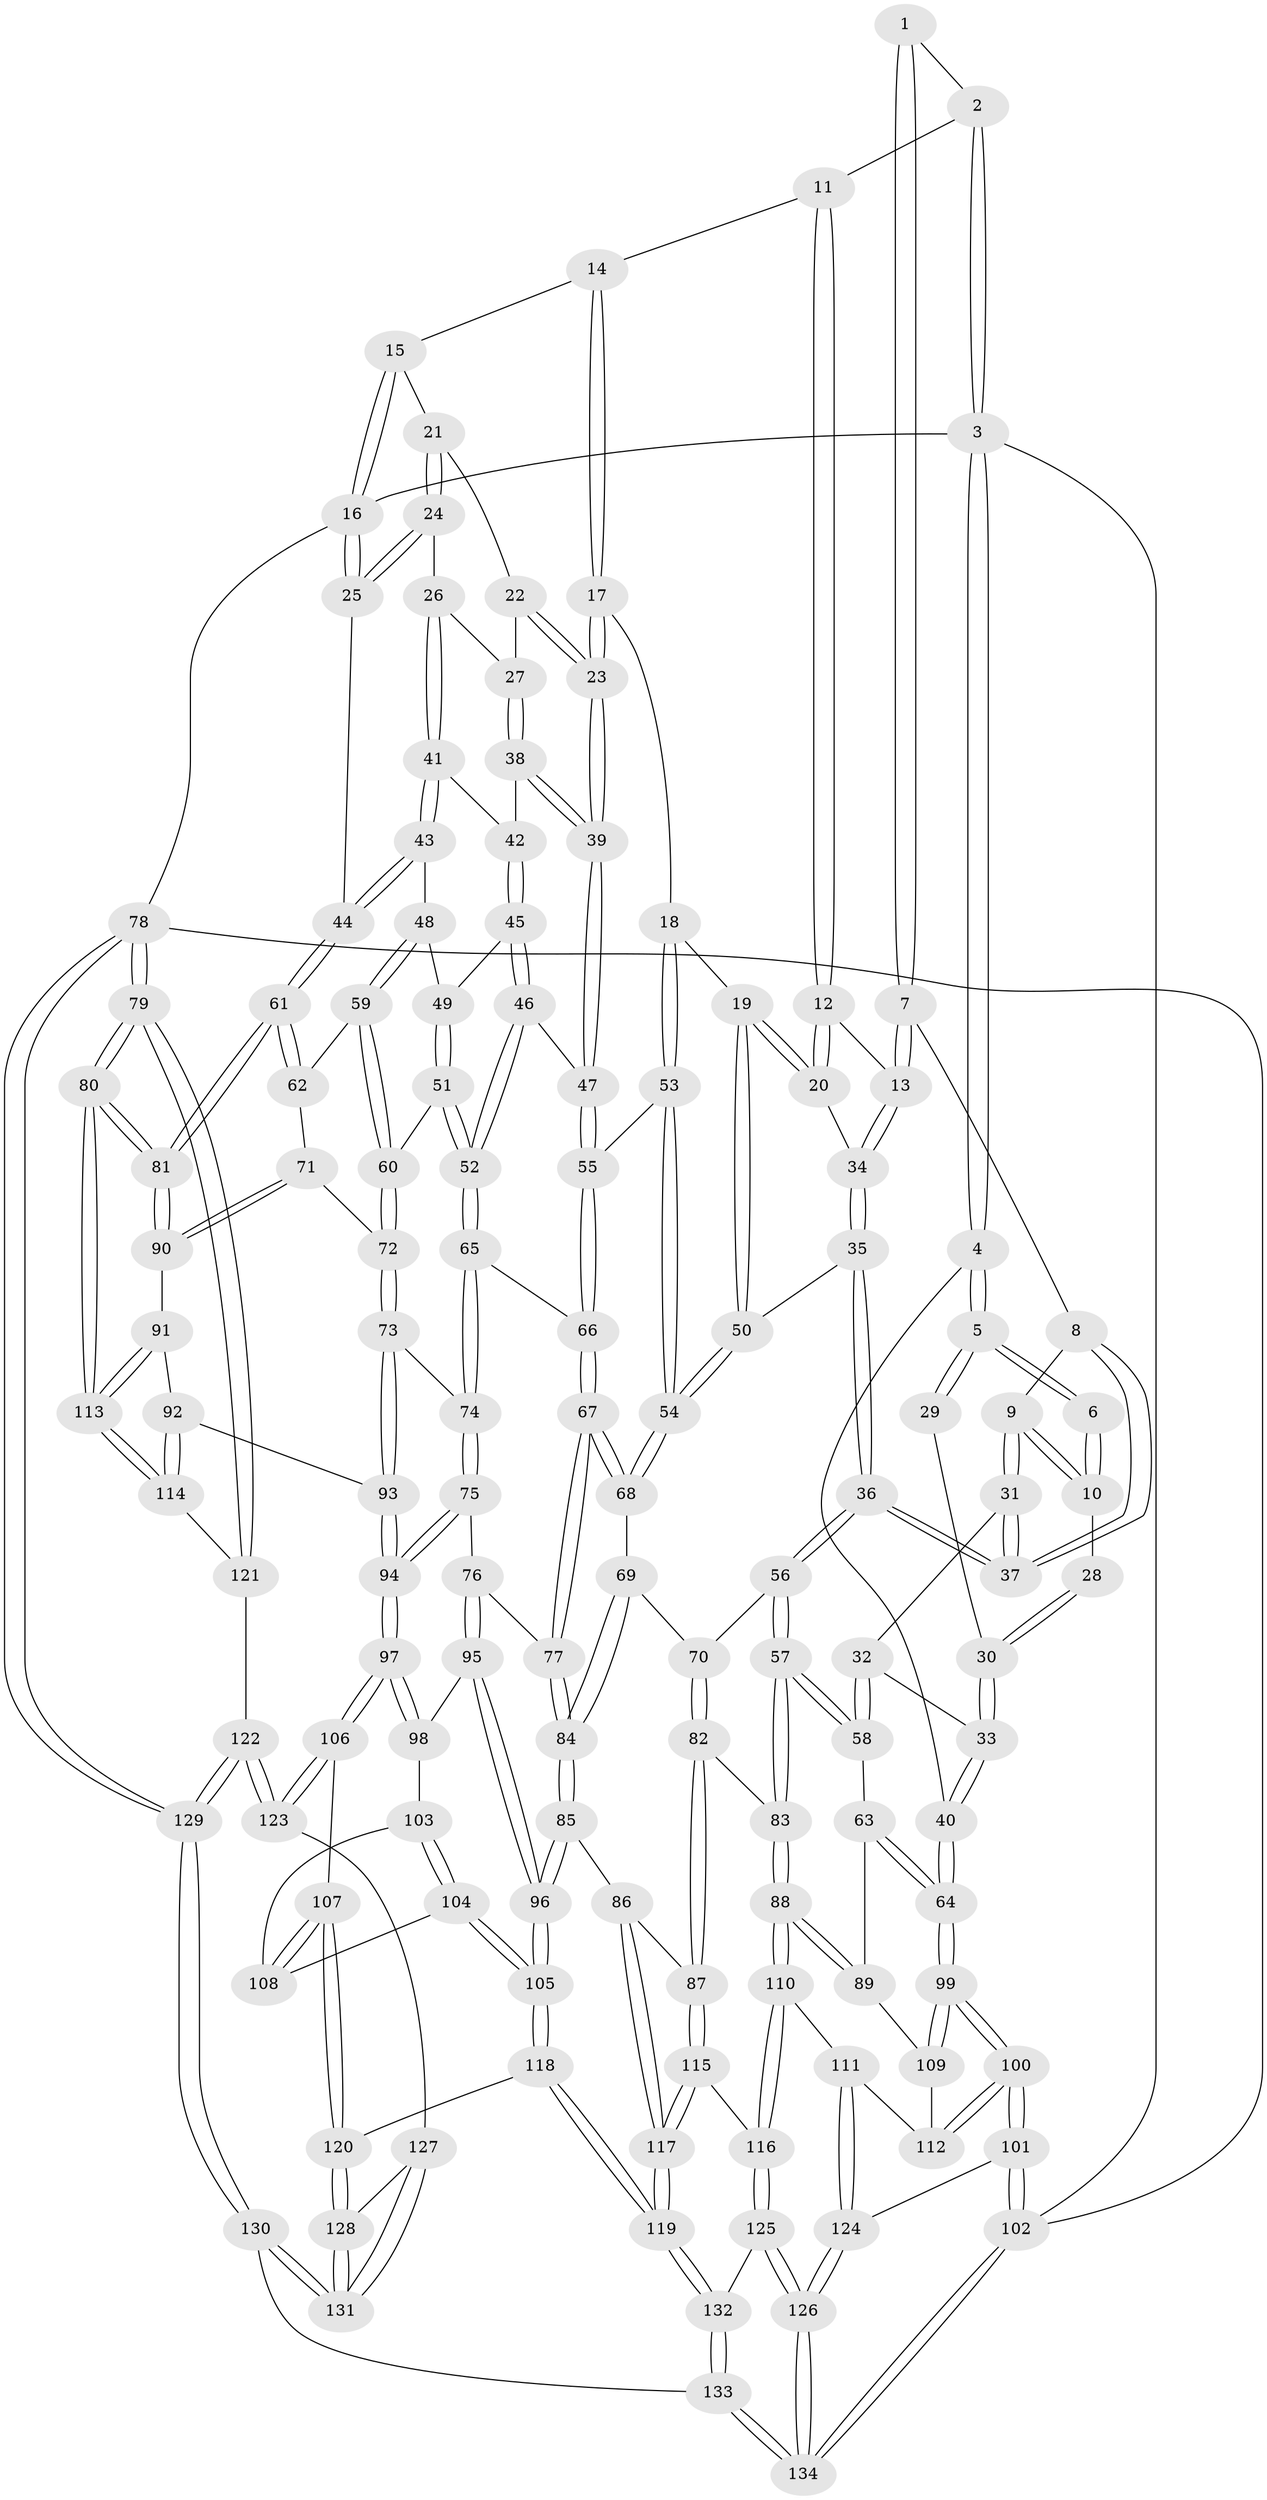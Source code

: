 // coarse degree distribution, {3: 0.1, 5: 0.325, 6: 0.1, 4: 0.475}
// Generated by graph-tools (version 1.1) at 2025/52/02/27/25 19:52:44]
// undirected, 134 vertices, 332 edges
graph export_dot {
graph [start="1"]
  node [color=gray90,style=filled];
  1 [pos="+0.21405280855232178+0"];
  2 [pos="+0.22248447075520789+0"];
  3 [pos="+0+0"];
  4 [pos="+0+0.11065689219825167"];
  5 [pos="+0+0.0918023633052452"];
  6 [pos="+0.038639485143309324+0.037387816674082266"];
  7 [pos="+0.22706455135508483+0"];
  8 [pos="+0.1813413548285762+0.06501601772472582"];
  9 [pos="+0.11992069672242141+0.12282785456578518"];
  10 [pos="+0.07038544547663314+0.11535379343031163"];
  11 [pos="+0.6144736998763726+0"];
  12 [pos="+0.5195612763092889+0.04413077381723497"];
  13 [pos="+0.32183214167830043+0.09593508033701507"];
  14 [pos="+0.626330186314897+0"];
  15 [pos="+0.6397767657143296+0"];
  16 [pos="+1+0"];
  17 [pos="+0.6509832796247215+0.2312694343964708"];
  18 [pos="+0.6064920404427443+0.229917658466062"];
  19 [pos="+0.546215901335618+0.21071763964396584"];
  20 [pos="+0.511392352070103+0.15435584640901645"];
  21 [pos="+0.7438985971027283+0.020351297246936857"];
  22 [pos="+0.7379422430915911+0.0564202308532053"];
  23 [pos="+0.6612870779214216+0.23418544415661854"];
  24 [pos="+0.8527683925780104+0.11097468181607345"];
  25 [pos="+1+0"];
  26 [pos="+0.8593408107967575+0.15028444430717258"];
  27 [pos="+0.7583163916131668+0.15677246913017115"];
  28 [pos="+0.06549061407672305+0.11736763774437318"];
  29 [pos="+0+0.11561567567235213"];
  30 [pos="+0.03631258903866887+0.17510650757759677"];
  31 [pos="+0.11787762007095806+0.2582490738974114"];
  32 [pos="+0.08552600861954157+0.2676818849373511"];
  33 [pos="+0.019297369816926358+0.27747565569383165"];
  34 [pos="+0.34142221385823124+0.19581139699363911"];
  35 [pos="+0.2950560589938783+0.29034504284348406"];
  36 [pos="+0.2678863512775535+0.302655574999203"];
  37 [pos="+0.25811828915045437+0.2970736010970466"];
  38 [pos="+0.7430018243636617+0.20192313334500808"];
  39 [pos="+0.6828688708167429+0.24869648491967428"];
  40 [pos="+0+0.3610745698336108"];
  41 [pos="+0.8647507604623272+0.1664999444638243"];
  42 [pos="+0.84983279257761+0.185569013857606"];
  43 [pos="+1+0.23411273430617632"];
  44 [pos="+1+0.1995316988294607"];
  45 [pos="+0.8287707518315436+0.26403504178960924"];
  46 [pos="+0.7396578203797801+0.309757257404239"];
  47 [pos="+0.6948063372292352+0.2679851397980535"];
  48 [pos="+0.9535444519662617+0.2955530632264156"];
  49 [pos="+0.8608033707054883+0.28403218140062847"];
  50 [pos="+0.45195268389177684+0.34694792248674794"];
  51 [pos="+0.8486449837616653+0.3928486278026369"];
  52 [pos="+0.7606084199092187+0.3944058369221233"];
  53 [pos="+0.5763687137744822+0.3654866245579181"];
  54 [pos="+0.4745424852074594+0.3875566862767077"];
  55 [pos="+0.6113015206770505+0.3801549704854538"];
  56 [pos="+0.2457433342296044+0.400421296432481"];
  57 [pos="+0.1840713010610346+0.4769723383859607"];
  58 [pos="+0.12806330660822074+0.4662859029809244"];
  59 [pos="+0.8942685514134217+0.40136861897624276"];
  60 [pos="+0.8918205262774882+0.402827245813188"];
  61 [pos="+1+0.34902487184330255"];
  62 [pos="+0.9898909474479847+0.4234654479061046"];
  63 [pos="+0+0.45930515527379867"];
  64 [pos="+0+0.400545505372858"];
  65 [pos="+0.7510147430201323+0.4120144816416561"];
  66 [pos="+0.6505224516514999+0.4427109038225894"];
  67 [pos="+0.5989618406109873+0.5127893024829299"];
  68 [pos="+0.475172506696632+0.4036203575454888"];
  69 [pos="+0.4132960480861976+0.49852755982053487"];
  70 [pos="+0.381951399496602+0.49913759588418893"];
  71 [pos="+0.9460521098821943+0.5417185349722149"];
  72 [pos="+0.9039153686112185+0.5363822786745911"];
  73 [pos="+0.901856442177677+0.5375300696302163"];
  74 [pos="+0.777182768569437+0.5110522796127499"];
  75 [pos="+0.7360834631030619+0.5760573873942662"];
  76 [pos="+0.601504918910513+0.5476037702450671"];
  77 [pos="+0.5990933173816151+0.5443379254197342"];
  78 [pos="+1+1"];
  79 [pos="+1+1"];
  80 [pos="+1+0.7710172647759524"];
  81 [pos="+1+0.5597035618851597"];
  82 [pos="+0.2649154215749458+0.6330564658279644"];
  83 [pos="+0.21267783711210927+0.6262369653712888"];
  84 [pos="+0.46092891611193143+0.5799329555759293"];
  85 [pos="+0.43313451877142334+0.6626883598493502"];
  86 [pos="+0.39242985524135615+0.6769503686405385"];
  87 [pos="+0.33588356865725444+0.6726923098891873"];
  88 [pos="+0.20814628341403613+0.6305435976549815"];
  89 [pos="+0.0795684383734476+0.6224253645939686"];
  90 [pos="+0.9812220208246567+0.5567493864719574"];
  91 [pos="+0.954484246900059+0.6710075313362877"];
  92 [pos="+0.8975126717548517+0.690776791356116"];
  93 [pos="+0.8367113974540589+0.6911897316288635"];
  94 [pos="+0.7861018833757387+0.7240767575715915"];
  95 [pos="+0.6015532495511884+0.5647220604968364"];
  96 [pos="+0.525104626374531+0.7211341423642801"];
  97 [pos="+0.7723086554885784+0.7521959112015771"];
  98 [pos="+0.6262182039545366+0.6244041441632423"];
  99 [pos="+0+0.5843810706476777"];
  100 [pos="+0+0.6347991257096481"];
  101 [pos="+0+0.7976227116965522"];
  102 [pos="+0+1"];
  103 [pos="+0.626121391058896+0.6247638070521275"];
  104 [pos="+0.5730840189314726+0.7236122823659634"];
  105 [pos="+0.5277473896896727+0.7249178694671478"];
  106 [pos="+0.7685017386781487+0.7655826145835788"];
  107 [pos="+0.7371804485259198+0.765831010895965"];
  108 [pos="+0.6230986017890442+0.7301559983010831"];
  109 [pos="+0.06617192553105004+0.6305855261819963"];
  110 [pos="+0.1517002871924365+0.7896438901934183"];
  111 [pos="+0.0400258984018622+0.774996800232246"];
  112 [pos="+0.04208590501687543+0.6722717643278504"];
  113 [pos="+1+0.7589078524147227"];
  114 [pos="+0.9935129862405455+0.7799206165742323"];
  115 [pos="+0.3096264572855673+0.8111254138615586"];
  116 [pos="+0.17924921238839148+0.844896958180303"];
  117 [pos="+0.4126523829321088+0.8692484147975764"];
  118 [pos="+0.5085814365744917+0.8698973518134312"];
  119 [pos="+0.4243016423197646+0.8840322196173773"];
  120 [pos="+0.5168847991534079+0.8747386021089324"];
  121 [pos="+0.8752604950340637+0.8404249539465399"];
  122 [pos="+0.8301542861156043+0.8465323467959924"];
  123 [pos="+0.7766790267058733+0.7877967397824753"];
  124 [pos="+0+0.8028073204644155"];
  125 [pos="+0.17676602571449324+0.9563308546840771"];
  126 [pos="+0.1512394975850568+1"];
  127 [pos="+0.7098348367467814+0.8686537286478329"];
  128 [pos="+0.5640263356060692+0.9329808258608242"];
  129 [pos="+0.895315676629151+1"];
  130 [pos="+0.6566412265180783+1"];
  131 [pos="+0.6477095975753646+1"];
  132 [pos="+0.39813521347848047+0.9239044832952463"];
  133 [pos="+0.4145272635737163+1"];
  134 [pos="+0.0648195442473959+1"];
  1 -- 2;
  1 -- 7;
  1 -- 7;
  2 -- 3;
  2 -- 3;
  2 -- 11;
  3 -- 4;
  3 -- 4;
  3 -- 16;
  3 -- 102;
  4 -- 5;
  4 -- 5;
  4 -- 40;
  5 -- 6;
  5 -- 6;
  5 -- 29;
  5 -- 29;
  6 -- 10;
  6 -- 10;
  7 -- 8;
  7 -- 13;
  7 -- 13;
  8 -- 9;
  8 -- 37;
  8 -- 37;
  9 -- 10;
  9 -- 10;
  9 -- 31;
  9 -- 31;
  10 -- 28;
  11 -- 12;
  11 -- 12;
  11 -- 14;
  12 -- 13;
  12 -- 20;
  12 -- 20;
  13 -- 34;
  13 -- 34;
  14 -- 15;
  14 -- 17;
  14 -- 17;
  15 -- 16;
  15 -- 16;
  15 -- 21;
  16 -- 25;
  16 -- 25;
  16 -- 78;
  17 -- 18;
  17 -- 23;
  17 -- 23;
  18 -- 19;
  18 -- 53;
  18 -- 53;
  19 -- 20;
  19 -- 20;
  19 -- 50;
  19 -- 50;
  20 -- 34;
  21 -- 22;
  21 -- 24;
  21 -- 24;
  22 -- 23;
  22 -- 23;
  22 -- 27;
  23 -- 39;
  23 -- 39;
  24 -- 25;
  24 -- 25;
  24 -- 26;
  25 -- 44;
  26 -- 27;
  26 -- 41;
  26 -- 41;
  27 -- 38;
  27 -- 38;
  28 -- 30;
  28 -- 30;
  29 -- 30;
  30 -- 33;
  30 -- 33;
  31 -- 32;
  31 -- 37;
  31 -- 37;
  32 -- 33;
  32 -- 58;
  32 -- 58;
  33 -- 40;
  33 -- 40;
  34 -- 35;
  34 -- 35;
  35 -- 36;
  35 -- 36;
  35 -- 50;
  36 -- 37;
  36 -- 37;
  36 -- 56;
  36 -- 56;
  38 -- 39;
  38 -- 39;
  38 -- 42;
  39 -- 47;
  39 -- 47;
  40 -- 64;
  40 -- 64;
  41 -- 42;
  41 -- 43;
  41 -- 43;
  42 -- 45;
  42 -- 45;
  43 -- 44;
  43 -- 44;
  43 -- 48;
  44 -- 61;
  44 -- 61;
  45 -- 46;
  45 -- 46;
  45 -- 49;
  46 -- 47;
  46 -- 52;
  46 -- 52;
  47 -- 55;
  47 -- 55;
  48 -- 49;
  48 -- 59;
  48 -- 59;
  49 -- 51;
  49 -- 51;
  50 -- 54;
  50 -- 54;
  51 -- 52;
  51 -- 52;
  51 -- 60;
  52 -- 65;
  52 -- 65;
  53 -- 54;
  53 -- 54;
  53 -- 55;
  54 -- 68;
  54 -- 68;
  55 -- 66;
  55 -- 66;
  56 -- 57;
  56 -- 57;
  56 -- 70;
  57 -- 58;
  57 -- 58;
  57 -- 83;
  57 -- 83;
  58 -- 63;
  59 -- 60;
  59 -- 60;
  59 -- 62;
  60 -- 72;
  60 -- 72;
  61 -- 62;
  61 -- 62;
  61 -- 81;
  61 -- 81;
  62 -- 71;
  63 -- 64;
  63 -- 64;
  63 -- 89;
  64 -- 99;
  64 -- 99;
  65 -- 66;
  65 -- 74;
  65 -- 74;
  66 -- 67;
  66 -- 67;
  67 -- 68;
  67 -- 68;
  67 -- 77;
  67 -- 77;
  68 -- 69;
  69 -- 70;
  69 -- 84;
  69 -- 84;
  70 -- 82;
  70 -- 82;
  71 -- 72;
  71 -- 90;
  71 -- 90;
  72 -- 73;
  72 -- 73;
  73 -- 74;
  73 -- 93;
  73 -- 93;
  74 -- 75;
  74 -- 75;
  75 -- 76;
  75 -- 94;
  75 -- 94;
  76 -- 77;
  76 -- 95;
  76 -- 95;
  77 -- 84;
  77 -- 84;
  78 -- 79;
  78 -- 79;
  78 -- 129;
  78 -- 129;
  78 -- 102;
  79 -- 80;
  79 -- 80;
  79 -- 121;
  79 -- 121;
  80 -- 81;
  80 -- 81;
  80 -- 113;
  80 -- 113;
  81 -- 90;
  81 -- 90;
  82 -- 83;
  82 -- 87;
  82 -- 87;
  83 -- 88;
  83 -- 88;
  84 -- 85;
  84 -- 85;
  85 -- 86;
  85 -- 96;
  85 -- 96;
  86 -- 87;
  86 -- 117;
  86 -- 117;
  87 -- 115;
  87 -- 115;
  88 -- 89;
  88 -- 89;
  88 -- 110;
  88 -- 110;
  89 -- 109;
  90 -- 91;
  91 -- 92;
  91 -- 113;
  91 -- 113;
  92 -- 93;
  92 -- 114;
  92 -- 114;
  93 -- 94;
  93 -- 94;
  94 -- 97;
  94 -- 97;
  95 -- 96;
  95 -- 96;
  95 -- 98;
  96 -- 105;
  96 -- 105;
  97 -- 98;
  97 -- 98;
  97 -- 106;
  97 -- 106;
  98 -- 103;
  99 -- 100;
  99 -- 100;
  99 -- 109;
  99 -- 109;
  100 -- 101;
  100 -- 101;
  100 -- 112;
  100 -- 112;
  101 -- 102;
  101 -- 102;
  101 -- 124;
  102 -- 134;
  102 -- 134;
  103 -- 104;
  103 -- 104;
  103 -- 108;
  104 -- 105;
  104 -- 105;
  104 -- 108;
  105 -- 118;
  105 -- 118;
  106 -- 107;
  106 -- 123;
  106 -- 123;
  107 -- 108;
  107 -- 108;
  107 -- 120;
  107 -- 120;
  109 -- 112;
  110 -- 111;
  110 -- 116;
  110 -- 116;
  111 -- 112;
  111 -- 124;
  111 -- 124;
  113 -- 114;
  113 -- 114;
  114 -- 121;
  115 -- 116;
  115 -- 117;
  115 -- 117;
  116 -- 125;
  116 -- 125;
  117 -- 119;
  117 -- 119;
  118 -- 119;
  118 -- 119;
  118 -- 120;
  119 -- 132;
  119 -- 132;
  120 -- 128;
  120 -- 128;
  121 -- 122;
  122 -- 123;
  122 -- 123;
  122 -- 129;
  122 -- 129;
  123 -- 127;
  124 -- 126;
  124 -- 126;
  125 -- 126;
  125 -- 126;
  125 -- 132;
  126 -- 134;
  126 -- 134;
  127 -- 128;
  127 -- 131;
  127 -- 131;
  128 -- 131;
  128 -- 131;
  129 -- 130;
  129 -- 130;
  130 -- 131;
  130 -- 131;
  130 -- 133;
  132 -- 133;
  132 -- 133;
  133 -- 134;
  133 -- 134;
}
